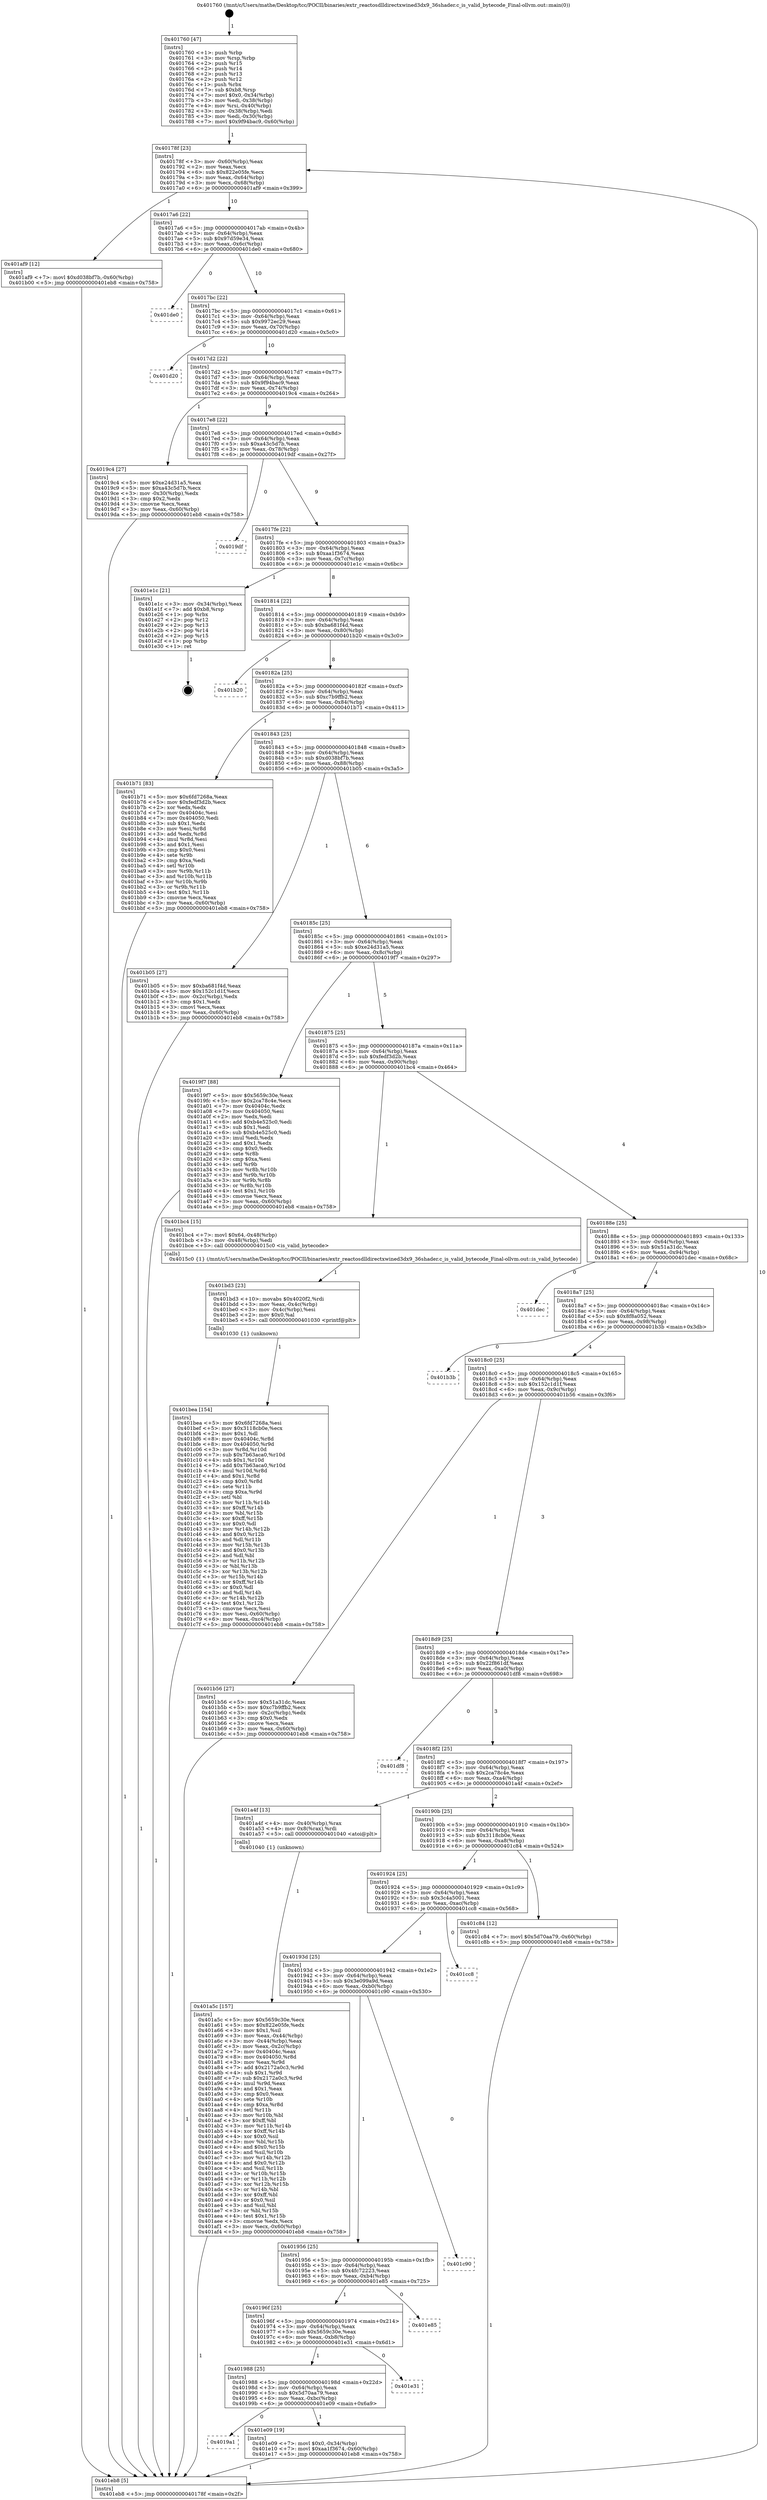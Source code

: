 digraph "0x401760" {
  label = "0x401760 (/mnt/c/Users/mathe/Desktop/tcc/POCII/binaries/extr_reactosdlldirectxwined3dx9_36shader.c_is_valid_bytecode_Final-ollvm.out::main(0))"
  labelloc = "t"
  node[shape=record]

  Entry [label="",width=0.3,height=0.3,shape=circle,fillcolor=black,style=filled]
  "0x40178f" [label="{
     0x40178f [23]\l
     | [instrs]\l
     &nbsp;&nbsp;0x40178f \<+3\>: mov -0x60(%rbp),%eax\l
     &nbsp;&nbsp;0x401792 \<+2\>: mov %eax,%ecx\l
     &nbsp;&nbsp;0x401794 \<+6\>: sub $0x822e05fe,%ecx\l
     &nbsp;&nbsp;0x40179a \<+3\>: mov %eax,-0x64(%rbp)\l
     &nbsp;&nbsp;0x40179d \<+3\>: mov %ecx,-0x68(%rbp)\l
     &nbsp;&nbsp;0x4017a0 \<+6\>: je 0000000000401af9 \<main+0x399\>\l
  }"]
  "0x401af9" [label="{
     0x401af9 [12]\l
     | [instrs]\l
     &nbsp;&nbsp;0x401af9 \<+7\>: movl $0xd038bf7b,-0x60(%rbp)\l
     &nbsp;&nbsp;0x401b00 \<+5\>: jmp 0000000000401eb8 \<main+0x758\>\l
  }"]
  "0x4017a6" [label="{
     0x4017a6 [22]\l
     | [instrs]\l
     &nbsp;&nbsp;0x4017a6 \<+5\>: jmp 00000000004017ab \<main+0x4b\>\l
     &nbsp;&nbsp;0x4017ab \<+3\>: mov -0x64(%rbp),%eax\l
     &nbsp;&nbsp;0x4017ae \<+5\>: sub $0x97d59e34,%eax\l
     &nbsp;&nbsp;0x4017b3 \<+3\>: mov %eax,-0x6c(%rbp)\l
     &nbsp;&nbsp;0x4017b6 \<+6\>: je 0000000000401de0 \<main+0x680\>\l
  }"]
  Exit [label="",width=0.3,height=0.3,shape=circle,fillcolor=black,style=filled,peripheries=2]
  "0x401de0" [label="{
     0x401de0\l
  }", style=dashed]
  "0x4017bc" [label="{
     0x4017bc [22]\l
     | [instrs]\l
     &nbsp;&nbsp;0x4017bc \<+5\>: jmp 00000000004017c1 \<main+0x61\>\l
     &nbsp;&nbsp;0x4017c1 \<+3\>: mov -0x64(%rbp),%eax\l
     &nbsp;&nbsp;0x4017c4 \<+5\>: sub $0x9972ec29,%eax\l
     &nbsp;&nbsp;0x4017c9 \<+3\>: mov %eax,-0x70(%rbp)\l
     &nbsp;&nbsp;0x4017cc \<+6\>: je 0000000000401d20 \<main+0x5c0\>\l
  }"]
  "0x4019a1" [label="{
     0x4019a1\l
  }", style=dashed]
  "0x401d20" [label="{
     0x401d20\l
  }", style=dashed]
  "0x4017d2" [label="{
     0x4017d2 [22]\l
     | [instrs]\l
     &nbsp;&nbsp;0x4017d2 \<+5\>: jmp 00000000004017d7 \<main+0x77\>\l
     &nbsp;&nbsp;0x4017d7 \<+3\>: mov -0x64(%rbp),%eax\l
     &nbsp;&nbsp;0x4017da \<+5\>: sub $0x9f94bac9,%eax\l
     &nbsp;&nbsp;0x4017df \<+3\>: mov %eax,-0x74(%rbp)\l
     &nbsp;&nbsp;0x4017e2 \<+6\>: je 00000000004019c4 \<main+0x264\>\l
  }"]
  "0x401e09" [label="{
     0x401e09 [19]\l
     | [instrs]\l
     &nbsp;&nbsp;0x401e09 \<+7\>: movl $0x0,-0x34(%rbp)\l
     &nbsp;&nbsp;0x401e10 \<+7\>: movl $0xaa1f3674,-0x60(%rbp)\l
     &nbsp;&nbsp;0x401e17 \<+5\>: jmp 0000000000401eb8 \<main+0x758\>\l
  }"]
  "0x4019c4" [label="{
     0x4019c4 [27]\l
     | [instrs]\l
     &nbsp;&nbsp;0x4019c4 \<+5\>: mov $0xe24d31a5,%eax\l
     &nbsp;&nbsp;0x4019c9 \<+5\>: mov $0xa43c5d7b,%ecx\l
     &nbsp;&nbsp;0x4019ce \<+3\>: mov -0x30(%rbp),%edx\l
     &nbsp;&nbsp;0x4019d1 \<+3\>: cmp $0x2,%edx\l
     &nbsp;&nbsp;0x4019d4 \<+3\>: cmovne %ecx,%eax\l
     &nbsp;&nbsp;0x4019d7 \<+3\>: mov %eax,-0x60(%rbp)\l
     &nbsp;&nbsp;0x4019da \<+5\>: jmp 0000000000401eb8 \<main+0x758\>\l
  }"]
  "0x4017e8" [label="{
     0x4017e8 [22]\l
     | [instrs]\l
     &nbsp;&nbsp;0x4017e8 \<+5\>: jmp 00000000004017ed \<main+0x8d\>\l
     &nbsp;&nbsp;0x4017ed \<+3\>: mov -0x64(%rbp),%eax\l
     &nbsp;&nbsp;0x4017f0 \<+5\>: sub $0xa43c5d7b,%eax\l
     &nbsp;&nbsp;0x4017f5 \<+3\>: mov %eax,-0x78(%rbp)\l
     &nbsp;&nbsp;0x4017f8 \<+6\>: je 00000000004019df \<main+0x27f\>\l
  }"]
  "0x401eb8" [label="{
     0x401eb8 [5]\l
     | [instrs]\l
     &nbsp;&nbsp;0x401eb8 \<+5\>: jmp 000000000040178f \<main+0x2f\>\l
  }"]
  "0x401760" [label="{
     0x401760 [47]\l
     | [instrs]\l
     &nbsp;&nbsp;0x401760 \<+1\>: push %rbp\l
     &nbsp;&nbsp;0x401761 \<+3\>: mov %rsp,%rbp\l
     &nbsp;&nbsp;0x401764 \<+2\>: push %r15\l
     &nbsp;&nbsp;0x401766 \<+2\>: push %r14\l
     &nbsp;&nbsp;0x401768 \<+2\>: push %r13\l
     &nbsp;&nbsp;0x40176a \<+2\>: push %r12\l
     &nbsp;&nbsp;0x40176c \<+1\>: push %rbx\l
     &nbsp;&nbsp;0x40176d \<+7\>: sub $0xb8,%rsp\l
     &nbsp;&nbsp;0x401774 \<+7\>: movl $0x0,-0x34(%rbp)\l
     &nbsp;&nbsp;0x40177b \<+3\>: mov %edi,-0x38(%rbp)\l
     &nbsp;&nbsp;0x40177e \<+4\>: mov %rsi,-0x40(%rbp)\l
     &nbsp;&nbsp;0x401782 \<+3\>: mov -0x38(%rbp),%edi\l
     &nbsp;&nbsp;0x401785 \<+3\>: mov %edi,-0x30(%rbp)\l
     &nbsp;&nbsp;0x401788 \<+7\>: movl $0x9f94bac9,-0x60(%rbp)\l
  }"]
  "0x401988" [label="{
     0x401988 [25]\l
     | [instrs]\l
     &nbsp;&nbsp;0x401988 \<+5\>: jmp 000000000040198d \<main+0x22d\>\l
     &nbsp;&nbsp;0x40198d \<+3\>: mov -0x64(%rbp),%eax\l
     &nbsp;&nbsp;0x401990 \<+5\>: sub $0x5d70aa79,%eax\l
     &nbsp;&nbsp;0x401995 \<+6\>: mov %eax,-0xbc(%rbp)\l
     &nbsp;&nbsp;0x40199b \<+6\>: je 0000000000401e09 \<main+0x6a9\>\l
  }"]
  "0x4019df" [label="{
     0x4019df\l
  }", style=dashed]
  "0x4017fe" [label="{
     0x4017fe [22]\l
     | [instrs]\l
     &nbsp;&nbsp;0x4017fe \<+5\>: jmp 0000000000401803 \<main+0xa3\>\l
     &nbsp;&nbsp;0x401803 \<+3\>: mov -0x64(%rbp),%eax\l
     &nbsp;&nbsp;0x401806 \<+5\>: sub $0xaa1f3674,%eax\l
     &nbsp;&nbsp;0x40180b \<+3\>: mov %eax,-0x7c(%rbp)\l
     &nbsp;&nbsp;0x40180e \<+6\>: je 0000000000401e1c \<main+0x6bc\>\l
  }"]
  "0x401e31" [label="{
     0x401e31\l
  }", style=dashed]
  "0x401e1c" [label="{
     0x401e1c [21]\l
     | [instrs]\l
     &nbsp;&nbsp;0x401e1c \<+3\>: mov -0x34(%rbp),%eax\l
     &nbsp;&nbsp;0x401e1f \<+7\>: add $0xb8,%rsp\l
     &nbsp;&nbsp;0x401e26 \<+1\>: pop %rbx\l
     &nbsp;&nbsp;0x401e27 \<+2\>: pop %r12\l
     &nbsp;&nbsp;0x401e29 \<+2\>: pop %r13\l
     &nbsp;&nbsp;0x401e2b \<+2\>: pop %r14\l
     &nbsp;&nbsp;0x401e2d \<+2\>: pop %r15\l
     &nbsp;&nbsp;0x401e2f \<+1\>: pop %rbp\l
     &nbsp;&nbsp;0x401e30 \<+1\>: ret\l
  }"]
  "0x401814" [label="{
     0x401814 [22]\l
     | [instrs]\l
     &nbsp;&nbsp;0x401814 \<+5\>: jmp 0000000000401819 \<main+0xb9\>\l
     &nbsp;&nbsp;0x401819 \<+3\>: mov -0x64(%rbp),%eax\l
     &nbsp;&nbsp;0x40181c \<+5\>: sub $0xba681f4d,%eax\l
     &nbsp;&nbsp;0x401821 \<+3\>: mov %eax,-0x80(%rbp)\l
     &nbsp;&nbsp;0x401824 \<+6\>: je 0000000000401b20 \<main+0x3c0\>\l
  }"]
  "0x40196f" [label="{
     0x40196f [25]\l
     | [instrs]\l
     &nbsp;&nbsp;0x40196f \<+5\>: jmp 0000000000401974 \<main+0x214\>\l
     &nbsp;&nbsp;0x401974 \<+3\>: mov -0x64(%rbp),%eax\l
     &nbsp;&nbsp;0x401977 \<+5\>: sub $0x5659c30e,%eax\l
     &nbsp;&nbsp;0x40197c \<+6\>: mov %eax,-0xb8(%rbp)\l
     &nbsp;&nbsp;0x401982 \<+6\>: je 0000000000401e31 \<main+0x6d1\>\l
  }"]
  "0x401b20" [label="{
     0x401b20\l
  }", style=dashed]
  "0x40182a" [label="{
     0x40182a [25]\l
     | [instrs]\l
     &nbsp;&nbsp;0x40182a \<+5\>: jmp 000000000040182f \<main+0xcf\>\l
     &nbsp;&nbsp;0x40182f \<+3\>: mov -0x64(%rbp),%eax\l
     &nbsp;&nbsp;0x401832 \<+5\>: sub $0xc7b9ffb2,%eax\l
     &nbsp;&nbsp;0x401837 \<+6\>: mov %eax,-0x84(%rbp)\l
     &nbsp;&nbsp;0x40183d \<+6\>: je 0000000000401b71 \<main+0x411\>\l
  }"]
  "0x401e85" [label="{
     0x401e85\l
  }", style=dashed]
  "0x401b71" [label="{
     0x401b71 [83]\l
     | [instrs]\l
     &nbsp;&nbsp;0x401b71 \<+5\>: mov $0x6fd7268a,%eax\l
     &nbsp;&nbsp;0x401b76 \<+5\>: mov $0xfedf3d2b,%ecx\l
     &nbsp;&nbsp;0x401b7b \<+2\>: xor %edx,%edx\l
     &nbsp;&nbsp;0x401b7d \<+7\>: mov 0x40404c,%esi\l
     &nbsp;&nbsp;0x401b84 \<+7\>: mov 0x404050,%edi\l
     &nbsp;&nbsp;0x401b8b \<+3\>: sub $0x1,%edx\l
     &nbsp;&nbsp;0x401b8e \<+3\>: mov %esi,%r8d\l
     &nbsp;&nbsp;0x401b91 \<+3\>: add %edx,%r8d\l
     &nbsp;&nbsp;0x401b94 \<+4\>: imul %r8d,%esi\l
     &nbsp;&nbsp;0x401b98 \<+3\>: and $0x1,%esi\l
     &nbsp;&nbsp;0x401b9b \<+3\>: cmp $0x0,%esi\l
     &nbsp;&nbsp;0x401b9e \<+4\>: sete %r9b\l
     &nbsp;&nbsp;0x401ba2 \<+3\>: cmp $0xa,%edi\l
     &nbsp;&nbsp;0x401ba5 \<+4\>: setl %r10b\l
     &nbsp;&nbsp;0x401ba9 \<+3\>: mov %r9b,%r11b\l
     &nbsp;&nbsp;0x401bac \<+3\>: and %r10b,%r11b\l
     &nbsp;&nbsp;0x401baf \<+3\>: xor %r10b,%r9b\l
     &nbsp;&nbsp;0x401bb2 \<+3\>: or %r9b,%r11b\l
     &nbsp;&nbsp;0x401bb5 \<+4\>: test $0x1,%r11b\l
     &nbsp;&nbsp;0x401bb9 \<+3\>: cmovne %ecx,%eax\l
     &nbsp;&nbsp;0x401bbc \<+3\>: mov %eax,-0x60(%rbp)\l
     &nbsp;&nbsp;0x401bbf \<+5\>: jmp 0000000000401eb8 \<main+0x758\>\l
  }"]
  "0x401843" [label="{
     0x401843 [25]\l
     | [instrs]\l
     &nbsp;&nbsp;0x401843 \<+5\>: jmp 0000000000401848 \<main+0xe8\>\l
     &nbsp;&nbsp;0x401848 \<+3\>: mov -0x64(%rbp),%eax\l
     &nbsp;&nbsp;0x40184b \<+5\>: sub $0xd038bf7b,%eax\l
     &nbsp;&nbsp;0x401850 \<+6\>: mov %eax,-0x88(%rbp)\l
     &nbsp;&nbsp;0x401856 \<+6\>: je 0000000000401b05 \<main+0x3a5\>\l
  }"]
  "0x401956" [label="{
     0x401956 [25]\l
     | [instrs]\l
     &nbsp;&nbsp;0x401956 \<+5\>: jmp 000000000040195b \<main+0x1fb\>\l
     &nbsp;&nbsp;0x40195b \<+3\>: mov -0x64(%rbp),%eax\l
     &nbsp;&nbsp;0x40195e \<+5\>: sub $0x4fc72223,%eax\l
     &nbsp;&nbsp;0x401963 \<+6\>: mov %eax,-0xb4(%rbp)\l
     &nbsp;&nbsp;0x401969 \<+6\>: je 0000000000401e85 \<main+0x725\>\l
  }"]
  "0x401b05" [label="{
     0x401b05 [27]\l
     | [instrs]\l
     &nbsp;&nbsp;0x401b05 \<+5\>: mov $0xba681f4d,%eax\l
     &nbsp;&nbsp;0x401b0a \<+5\>: mov $0x152c1d1f,%ecx\l
     &nbsp;&nbsp;0x401b0f \<+3\>: mov -0x2c(%rbp),%edx\l
     &nbsp;&nbsp;0x401b12 \<+3\>: cmp $0x1,%edx\l
     &nbsp;&nbsp;0x401b15 \<+3\>: cmovl %ecx,%eax\l
     &nbsp;&nbsp;0x401b18 \<+3\>: mov %eax,-0x60(%rbp)\l
     &nbsp;&nbsp;0x401b1b \<+5\>: jmp 0000000000401eb8 \<main+0x758\>\l
  }"]
  "0x40185c" [label="{
     0x40185c [25]\l
     | [instrs]\l
     &nbsp;&nbsp;0x40185c \<+5\>: jmp 0000000000401861 \<main+0x101\>\l
     &nbsp;&nbsp;0x401861 \<+3\>: mov -0x64(%rbp),%eax\l
     &nbsp;&nbsp;0x401864 \<+5\>: sub $0xe24d31a5,%eax\l
     &nbsp;&nbsp;0x401869 \<+6\>: mov %eax,-0x8c(%rbp)\l
     &nbsp;&nbsp;0x40186f \<+6\>: je 00000000004019f7 \<main+0x297\>\l
  }"]
  "0x401c90" [label="{
     0x401c90\l
  }", style=dashed]
  "0x4019f7" [label="{
     0x4019f7 [88]\l
     | [instrs]\l
     &nbsp;&nbsp;0x4019f7 \<+5\>: mov $0x5659c30e,%eax\l
     &nbsp;&nbsp;0x4019fc \<+5\>: mov $0x2ca78c4e,%ecx\l
     &nbsp;&nbsp;0x401a01 \<+7\>: mov 0x40404c,%edx\l
     &nbsp;&nbsp;0x401a08 \<+7\>: mov 0x404050,%esi\l
     &nbsp;&nbsp;0x401a0f \<+2\>: mov %edx,%edi\l
     &nbsp;&nbsp;0x401a11 \<+6\>: add $0xb4e525c0,%edi\l
     &nbsp;&nbsp;0x401a17 \<+3\>: sub $0x1,%edi\l
     &nbsp;&nbsp;0x401a1a \<+6\>: sub $0xb4e525c0,%edi\l
     &nbsp;&nbsp;0x401a20 \<+3\>: imul %edi,%edx\l
     &nbsp;&nbsp;0x401a23 \<+3\>: and $0x1,%edx\l
     &nbsp;&nbsp;0x401a26 \<+3\>: cmp $0x0,%edx\l
     &nbsp;&nbsp;0x401a29 \<+4\>: sete %r8b\l
     &nbsp;&nbsp;0x401a2d \<+3\>: cmp $0xa,%esi\l
     &nbsp;&nbsp;0x401a30 \<+4\>: setl %r9b\l
     &nbsp;&nbsp;0x401a34 \<+3\>: mov %r8b,%r10b\l
     &nbsp;&nbsp;0x401a37 \<+3\>: and %r9b,%r10b\l
     &nbsp;&nbsp;0x401a3a \<+3\>: xor %r9b,%r8b\l
     &nbsp;&nbsp;0x401a3d \<+3\>: or %r8b,%r10b\l
     &nbsp;&nbsp;0x401a40 \<+4\>: test $0x1,%r10b\l
     &nbsp;&nbsp;0x401a44 \<+3\>: cmovne %ecx,%eax\l
     &nbsp;&nbsp;0x401a47 \<+3\>: mov %eax,-0x60(%rbp)\l
     &nbsp;&nbsp;0x401a4a \<+5\>: jmp 0000000000401eb8 \<main+0x758\>\l
  }"]
  "0x401875" [label="{
     0x401875 [25]\l
     | [instrs]\l
     &nbsp;&nbsp;0x401875 \<+5\>: jmp 000000000040187a \<main+0x11a\>\l
     &nbsp;&nbsp;0x40187a \<+3\>: mov -0x64(%rbp),%eax\l
     &nbsp;&nbsp;0x40187d \<+5\>: sub $0xfedf3d2b,%eax\l
     &nbsp;&nbsp;0x401882 \<+6\>: mov %eax,-0x90(%rbp)\l
     &nbsp;&nbsp;0x401888 \<+6\>: je 0000000000401bc4 \<main+0x464\>\l
  }"]
  "0x40193d" [label="{
     0x40193d [25]\l
     | [instrs]\l
     &nbsp;&nbsp;0x40193d \<+5\>: jmp 0000000000401942 \<main+0x1e2\>\l
     &nbsp;&nbsp;0x401942 \<+3\>: mov -0x64(%rbp),%eax\l
     &nbsp;&nbsp;0x401945 \<+5\>: sub $0x3e099a9d,%eax\l
     &nbsp;&nbsp;0x40194a \<+6\>: mov %eax,-0xb0(%rbp)\l
     &nbsp;&nbsp;0x401950 \<+6\>: je 0000000000401c90 \<main+0x530\>\l
  }"]
  "0x401bc4" [label="{
     0x401bc4 [15]\l
     | [instrs]\l
     &nbsp;&nbsp;0x401bc4 \<+7\>: movl $0x64,-0x48(%rbp)\l
     &nbsp;&nbsp;0x401bcb \<+3\>: mov -0x48(%rbp),%edi\l
     &nbsp;&nbsp;0x401bce \<+5\>: call 00000000004015c0 \<is_valid_bytecode\>\l
     | [calls]\l
     &nbsp;&nbsp;0x4015c0 \{1\} (/mnt/c/Users/mathe/Desktop/tcc/POCII/binaries/extr_reactosdlldirectxwined3dx9_36shader.c_is_valid_bytecode_Final-ollvm.out::is_valid_bytecode)\l
  }"]
  "0x40188e" [label="{
     0x40188e [25]\l
     | [instrs]\l
     &nbsp;&nbsp;0x40188e \<+5\>: jmp 0000000000401893 \<main+0x133\>\l
     &nbsp;&nbsp;0x401893 \<+3\>: mov -0x64(%rbp),%eax\l
     &nbsp;&nbsp;0x401896 \<+5\>: sub $0x51a31dc,%eax\l
     &nbsp;&nbsp;0x40189b \<+6\>: mov %eax,-0x94(%rbp)\l
     &nbsp;&nbsp;0x4018a1 \<+6\>: je 0000000000401dec \<main+0x68c\>\l
  }"]
  "0x401cc8" [label="{
     0x401cc8\l
  }", style=dashed]
  "0x401dec" [label="{
     0x401dec\l
  }", style=dashed]
  "0x4018a7" [label="{
     0x4018a7 [25]\l
     | [instrs]\l
     &nbsp;&nbsp;0x4018a7 \<+5\>: jmp 00000000004018ac \<main+0x14c\>\l
     &nbsp;&nbsp;0x4018ac \<+3\>: mov -0x64(%rbp),%eax\l
     &nbsp;&nbsp;0x4018af \<+5\>: sub $0x8f8a052,%eax\l
     &nbsp;&nbsp;0x4018b4 \<+6\>: mov %eax,-0x98(%rbp)\l
     &nbsp;&nbsp;0x4018ba \<+6\>: je 0000000000401b3b \<main+0x3db\>\l
  }"]
  "0x401924" [label="{
     0x401924 [25]\l
     | [instrs]\l
     &nbsp;&nbsp;0x401924 \<+5\>: jmp 0000000000401929 \<main+0x1c9\>\l
     &nbsp;&nbsp;0x401929 \<+3\>: mov -0x64(%rbp),%eax\l
     &nbsp;&nbsp;0x40192c \<+5\>: sub $0x3c4a5001,%eax\l
     &nbsp;&nbsp;0x401931 \<+6\>: mov %eax,-0xac(%rbp)\l
     &nbsp;&nbsp;0x401937 \<+6\>: je 0000000000401cc8 \<main+0x568\>\l
  }"]
  "0x401b3b" [label="{
     0x401b3b\l
  }", style=dashed]
  "0x4018c0" [label="{
     0x4018c0 [25]\l
     | [instrs]\l
     &nbsp;&nbsp;0x4018c0 \<+5\>: jmp 00000000004018c5 \<main+0x165\>\l
     &nbsp;&nbsp;0x4018c5 \<+3\>: mov -0x64(%rbp),%eax\l
     &nbsp;&nbsp;0x4018c8 \<+5\>: sub $0x152c1d1f,%eax\l
     &nbsp;&nbsp;0x4018cd \<+6\>: mov %eax,-0x9c(%rbp)\l
     &nbsp;&nbsp;0x4018d3 \<+6\>: je 0000000000401b56 \<main+0x3f6\>\l
  }"]
  "0x401c84" [label="{
     0x401c84 [12]\l
     | [instrs]\l
     &nbsp;&nbsp;0x401c84 \<+7\>: movl $0x5d70aa79,-0x60(%rbp)\l
     &nbsp;&nbsp;0x401c8b \<+5\>: jmp 0000000000401eb8 \<main+0x758\>\l
  }"]
  "0x401b56" [label="{
     0x401b56 [27]\l
     | [instrs]\l
     &nbsp;&nbsp;0x401b56 \<+5\>: mov $0x51a31dc,%eax\l
     &nbsp;&nbsp;0x401b5b \<+5\>: mov $0xc7b9ffb2,%ecx\l
     &nbsp;&nbsp;0x401b60 \<+3\>: mov -0x2c(%rbp),%edx\l
     &nbsp;&nbsp;0x401b63 \<+3\>: cmp $0x0,%edx\l
     &nbsp;&nbsp;0x401b66 \<+3\>: cmove %ecx,%eax\l
     &nbsp;&nbsp;0x401b69 \<+3\>: mov %eax,-0x60(%rbp)\l
     &nbsp;&nbsp;0x401b6c \<+5\>: jmp 0000000000401eb8 \<main+0x758\>\l
  }"]
  "0x4018d9" [label="{
     0x4018d9 [25]\l
     | [instrs]\l
     &nbsp;&nbsp;0x4018d9 \<+5\>: jmp 00000000004018de \<main+0x17e\>\l
     &nbsp;&nbsp;0x4018de \<+3\>: mov -0x64(%rbp),%eax\l
     &nbsp;&nbsp;0x4018e1 \<+5\>: sub $0x22f861df,%eax\l
     &nbsp;&nbsp;0x4018e6 \<+6\>: mov %eax,-0xa0(%rbp)\l
     &nbsp;&nbsp;0x4018ec \<+6\>: je 0000000000401df8 \<main+0x698\>\l
  }"]
  "0x401bea" [label="{
     0x401bea [154]\l
     | [instrs]\l
     &nbsp;&nbsp;0x401bea \<+5\>: mov $0x6fd7268a,%esi\l
     &nbsp;&nbsp;0x401bef \<+5\>: mov $0x3118cb0e,%ecx\l
     &nbsp;&nbsp;0x401bf4 \<+2\>: mov $0x1,%dl\l
     &nbsp;&nbsp;0x401bf6 \<+8\>: mov 0x40404c,%r8d\l
     &nbsp;&nbsp;0x401bfe \<+8\>: mov 0x404050,%r9d\l
     &nbsp;&nbsp;0x401c06 \<+3\>: mov %r8d,%r10d\l
     &nbsp;&nbsp;0x401c09 \<+7\>: sub $0x7b63aca0,%r10d\l
     &nbsp;&nbsp;0x401c10 \<+4\>: sub $0x1,%r10d\l
     &nbsp;&nbsp;0x401c14 \<+7\>: add $0x7b63aca0,%r10d\l
     &nbsp;&nbsp;0x401c1b \<+4\>: imul %r10d,%r8d\l
     &nbsp;&nbsp;0x401c1f \<+4\>: and $0x1,%r8d\l
     &nbsp;&nbsp;0x401c23 \<+4\>: cmp $0x0,%r8d\l
     &nbsp;&nbsp;0x401c27 \<+4\>: sete %r11b\l
     &nbsp;&nbsp;0x401c2b \<+4\>: cmp $0xa,%r9d\l
     &nbsp;&nbsp;0x401c2f \<+3\>: setl %bl\l
     &nbsp;&nbsp;0x401c32 \<+3\>: mov %r11b,%r14b\l
     &nbsp;&nbsp;0x401c35 \<+4\>: xor $0xff,%r14b\l
     &nbsp;&nbsp;0x401c39 \<+3\>: mov %bl,%r15b\l
     &nbsp;&nbsp;0x401c3c \<+4\>: xor $0xff,%r15b\l
     &nbsp;&nbsp;0x401c40 \<+3\>: xor $0x0,%dl\l
     &nbsp;&nbsp;0x401c43 \<+3\>: mov %r14b,%r12b\l
     &nbsp;&nbsp;0x401c46 \<+4\>: and $0x0,%r12b\l
     &nbsp;&nbsp;0x401c4a \<+3\>: and %dl,%r11b\l
     &nbsp;&nbsp;0x401c4d \<+3\>: mov %r15b,%r13b\l
     &nbsp;&nbsp;0x401c50 \<+4\>: and $0x0,%r13b\l
     &nbsp;&nbsp;0x401c54 \<+2\>: and %dl,%bl\l
     &nbsp;&nbsp;0x401c56 \<+3\>: or %r11b,%r12b\l
     &nbsp;&nbsp;0x401c59 \<+3\>: or %bl,%r13b\l
     &nbsp;&nbsp;0x401c5c \<+3\>: xor %r13b,%r12b\l
     &nbsp;&nbsp;0x401c5f \<+3\>: or %r15b,%r14b\l
     &nbsp;&nbsp;0x401c62 \<+4\>: xor $0xff,%r14b\l
     &nbsp;&nbsp;0x401c66 \<+3\>: or $0x0,%dl\l
     &nbsp;&nbsp;0x401c69 \<+3\>: and %dl,%r14b\l
     &nbsp;&nbsp;0x401c6c \<+3\>: or %r14b,%r12b\l
     &nbsp;&nbsp;0x401c6f \<+4\>: test $0x1,%r12b\l
     &nbsp;&nbsp;0x401c73 \<+3\>: cmovne %ecx,%esi\l
     &nbsp;&nbsp;0x401c76 \<+3\>: mov %esi,-0x60(%rbp)\l
     &nbsp;&nbsp;0x401c79 \<+6\>: mov %eax,-0xc4(%rbp)\l
     &nbsp;&nbsp;0x401c7f \<+5\>: jmp 0000000000401eb8 \<main+0x758\>\l
  }"]
  "0x401df8" [label="{
     0x401df8\l
  }", style=dashed]
  "0x4018f2" [label="{
     0x4018f2 [25]\l
     | [instrs]\l
     &nbsp;&nbsp;0x4018f2 \<+5\>: jmp 00000000004018f7 \<main+0x197\>\l
     &nbsp;&nbsp;0x4018f7 \<+3\>: mov -0x64(%rbp),%eax\l
     &nbsp;&nbsp;0x4018fa \<+5\>: sub $0x2ca78c4e,%eax\l
     &nbsp;&nbsp;0x4018ff \<+6\>: mov %eax,-0xa4(%rbp)\l
     &nbsp;&nbsp;0x401905 \<+6\>: je 0000000000401a4f \<main+0x2ef\>\l
  }"]
  "0x401bd3" [label="{
     0x401bd3 [23]\l
     | [instrs]\l
     &nbsp;&nbsp;0x401bd3 \<+10\>: movabs $0x4020f2,%rdi\l
     &nbsp;&nbsp;0x401bdd \<+3\>: mov %eax,-0x4c(%rbp)\l
     &nbsp;&nbsp;0x401be0 \<+3\>: mov -0x4c(%rbp),%esi\l
     &nbsp;&nbsp;0x401be3 \<+2\>: mov $0x0,%al\l
     &nbsp;&nbsp;0x401be5 \<+5\>: call 0000000000401030 \<printf@plt\>\l
     | [calls]\l
     &nbsp;&nbsp;0x401030 \{1\} (unknown)\l
  }"]
  "0x401a4f" [label="{
     0x401a4f [13]\l
     | [instrs]\l
     &nbsp;&nbsp;0x401a4f \<+4\>: mov -0x40(%rbp),%rax\l
     &nbsp;&nbsp;0x401a53 \<+4\>: mov 0x8(%rax),%rdi\l
     &nbsp;&nbsp;0x401a57 \<+5\>: call 0000000000401040 \<atoi@plt\>\l
     | [calls]\l
     &nbsp;&nbsp;0x401040 \{1\} (unknown)\l
  }"]
  "0x40190b" [label="{
     0x40190b [25]\l
     | [instrs]\l
     &nbsp;&nbsp;0x40190b \<+5\>: jmp 0000000000401910 \<main+0x1b0\>\l
     &nbsp;&nbsp;0x401910 \<+3\>: mov -0x64(%rbp),%eax\l
     &nbsp;&nbsp;0x401913 \<+5\>: sub $0x3118cb0e,%eax\l
     &nbsp;&nbsp;0x401918 \<+6\>: mov %eax,-0xa8(%rbp)\l
     &nbsp;&nbsp;0x40191e \<+6\>: je 0000000000401c84 \<main+0x524\>\l
  }"]
  "0x401a5c" [label="{
     0x401a5c [157]\l
     | [instrs]\l
     &nbsp;&nbsp;0x401a5c \<+5\>: mov $0x5659c30e,%ecx\l
     &nbsp;&nbsp;0x401a61 \<+5\>: mov $0x822e05fe,%edx\l
     &nbsp;&nbsp;0x401a66 \<+3\>: mov $0x1,%sil\l
     &nbsp;&nbsp;0x401a69 \<+3\>: mov %eax,-0x44(%rbp)\l
     &nbsp;&nbsp;0x401a6c \<+3\>: mov -0x44(%rbp),%eax\l
     &nbsp;&nbsp;0x401a6f \<+3\>: mov %eax,-0x2c(%rbp)\l
     &nbsp;&nbsp;0x401a72 \<+7\>: mov 0x40404c,%eax\l
     &nbsp;&nbsp;0x401a79 \<+8\>: mov 0x404050,%r8d\l
     &nbsp;&nbsp;0x401a81 \<+3\>: mov %eax,%r9d\l
     &nbsp;&nbsp;0x401a84 \<+7\>: add $0x2172a0c3,%r9d\l
     &nbsp;&nbsp;0x401a8b \<+4\>: sub $0x1,%r9d\l
     &nbsp;&nbsp;0x401a8f \<+7\>: sub $0x2172a0c3,%r9d\l
     &nbsp;&nbsp;0x401a96 \<+4\>: imul %r9d,%eax\l
     &nbsp;&nbsp;0x401a9a \<+3\>: and $0x1,%eax\l
     &nbsp;&nbsp;0x401a9d \<+3\>: cmp $0x0,%eax\l
     &nbsp;&nbsp;0x401aa0 \<+4\>: sete %r10b\l
     &nbsp;&nbsp;0x401aa4 \<+4\>: cmp $0xa,%r8d\l
     &nbsp;&nbsp;0x401aa8 \<+4\>: setl %r11b\l
     &nbsp;&nbsp;0x401aac \<+3\>: mov %r10b,%bl\l
     &nbsp;&nbsp;0x401aaf \<+3\>: xor $0xff,%bl\l
     &nbsp;&nbsp;0x401ab2 \<+3\>: mov %r11b,%r14b\l
     &nbsp;&nbsp;0x401ab5 \<+4\>: xor $0xff,%r14b\l
     &nbsp;&nbsp;0x401ab9 \<+4\>: xor $0x0,%sil\l
     &nbsp;&nbsp;0x401abd \<+3\>: mov %bl,%r15b\l
     &nbsp;&nbsp;0x401ac0 \<+4\>: and $0x0,%r15b\l
     &nbsp;&nbsp;0x401ac4 \<+3\>: and %sil,%r10b\l
     &nbsp;&nbsp;0x401ac7 \<+3\>: mov %r14b,%r12b\l
     &nbsp;&nbsp;0x401aca \<+4\>: and $0x0,%r12b\l
     &nbsp;&nbsp;0x401ace \<+3\>: and %sil,%r11b\l
     &nbsp;&nbsp;0x401ad1 \<+3\>: or %r10b,%r15b\l
     &nbsp;&nbsp;0x401ad4 \<+3\>: or %r11b,%r12b\l
     &nbsp;&nbsp;0x401ad7 \<+3\>: xor %r12b,%r15b\l
     &nbsp;&nbsp;0x401ada \<+3\>: or %r14b,%bl\l
     &nbsp;&nbsp;0x401add \<+3\>: xor $0xff,%bl\l
     &nbsp;&nbsp;0x401ae0 \<+4\>: or $0x0,%sil\l
     &nbsp;&nbsp;0x401ae4 \<+3\>: and %sil,%bl\l
     &nbsp;&nbsp;0x401ae7 \<+3\>: or %bl,%r15b\l
     &nbsp;&nbsp;0x401aea \<+4\>: test $0x1,%r15b\l
     &nbsp;&nbsp;0x401aee \<+3\>: cmovne %edx,%ecx\l
     &nbsp;&nbsp;0x401af1 \<+3\>: mov %ecx,-0x60(%rbp)\l
     &nbsp;&nbsp;0x401af4 \<+5\>: jmp 0000000000401eb8 \<main+0x758\>\l
  }"]
  Entry -> "0x401760" [label=" 1"]
  "0x40178f" -> "0x401af9" [label=" 1"]
  "0x40178f" -> "0x4017a6" [label=" 10"]
  "0x401e1c" -> Exit [label=" 1"]
  "0x4017a6" -> "0x401de0" [label=" 0"]
  "0x4017a6" -> "0x4017bc" [label=" 10"]
  "0x401e09" -> "0x401eb8" [label=" 1"]
  "0x4017bc" -> "0x401d20" [label=" 0"]
  "0x4017bc" -> "0x4017d2" [label=" 10"]
  "0x401988" -> "0x4019a1" [label=" 0"]
  "0x4017d2" -> "0x4019c4" [label=" 1"]
  "0x4017d2" -> "0x4017e8" [label=" 9"]
  "0x4019c4" -> "0x401eb8" [label=" 1"]
  "0x401760" -> "0x40178f" [label=" 1"]
  "0x401eb8" -> "0x40178f" [label=" 10"]
  "0x401988" -> "0x401e09" [label=" 1"]
  "0x4017e8" -> "0x4019df" [label=" 0"]
  "0x4017e8" -> "0x4017fe" [label=" 9"]
  "0x40196f" -> "0x401988" [label=" 1"]
  "0x4017fe" -> "0x401e1c" [label=" 1"]
  "0x4017fe" -> "0x401814" [label=" 8"]
  "0x40196f" -> "0x401e31" [label=" 0"]
  "0x401814" -> "0x401b20" [label=" 0"]
  "0x401814" -> "0x40182a" [label=" 8"]
  "0x401956" -> "0x40196f" [label=" 1"]
  "0x40182a" -> "0x401b71" [label=" 1"]
  "0x40182a" -> "0x401843" [label=" 7"]
  "0x401956" -> "0x401e85" [label=" 0"]
  "0x401843" -> "0x401b05" [label=" 1"]
  "0x401843" -> "0x40185c" [label=" 6"]
  "0x40193d" -> "0x401956" [label=" 1"]
  "0x40185c" -> "0x4019f7" [label=" 1"]
  "0x40185c" -> "0x401875" [label=" 5"]
  "0x4019f7" -> "0x401eb8" [label=" 1"]
  "0x40193d" -> "0x401c90" [label=" 0"]
  "0x401875" -> "0x401bc4" [label=" 1"]
  "0x401875" -> "0x40188e" [label=" 4"]
  "0x401924" -> "0x40193d" [label=" 1"]
  "0x40188e" -> "0x401dec" [label=" 0"]
  "0x40188e" -> "0x4018a7" [label=" 4"]
  "0x401924" -> "0x401cc8" [label=" 0"]
  "0x4018a7" -> "0x401b3b" [label=" 0"]
  "0x4018a7" -> "0x4018c0" [label=" 4"]
  "0x401c84" -> "0x401eb8" [label=" 1"]
  "0x4018c0" -> "0x401b56" [label=" 1"]
  "0x4018c0" -> "0x4018d9" [label=" 3"]
  "0x40190b" -> "0x401924" [label=" 1"]
  "0x4018d9" -> "0x401df8" [label=" 0"]
  "0x4018d9" -> "0x4018f2" [label=" 3"]
  "0x40190b" -> "0x401c84" [label=" 1"]
  "0x4018f2" -> "0x401a4f" [label=" 1"]
  "0x4018f2" -> "0x40190b" [label=" 2"]
  "0x401a4f" -> "0x401a5c" [label=" 1"]
  "0x401a5c" -> "0x401eb8" [label=" 1"]
  "0x401af9" -> "0x401eb8" [label=" 1"]
  "0x401b05" -> "0x401eb8" [label=" 1"]
  "0x401b56" -> "0x401eb8" [label=" 1"]
  "0x401b71" -> "0x401eb8" [label=" 1"]
  "0x401bc4" -> "0x401bd3" [label=" 1"]
  "0x401bd3" -> "0x401bea" [label=" 1"]
  "0x401bea" -> "0x401eb8" [label=" 1"]
}

